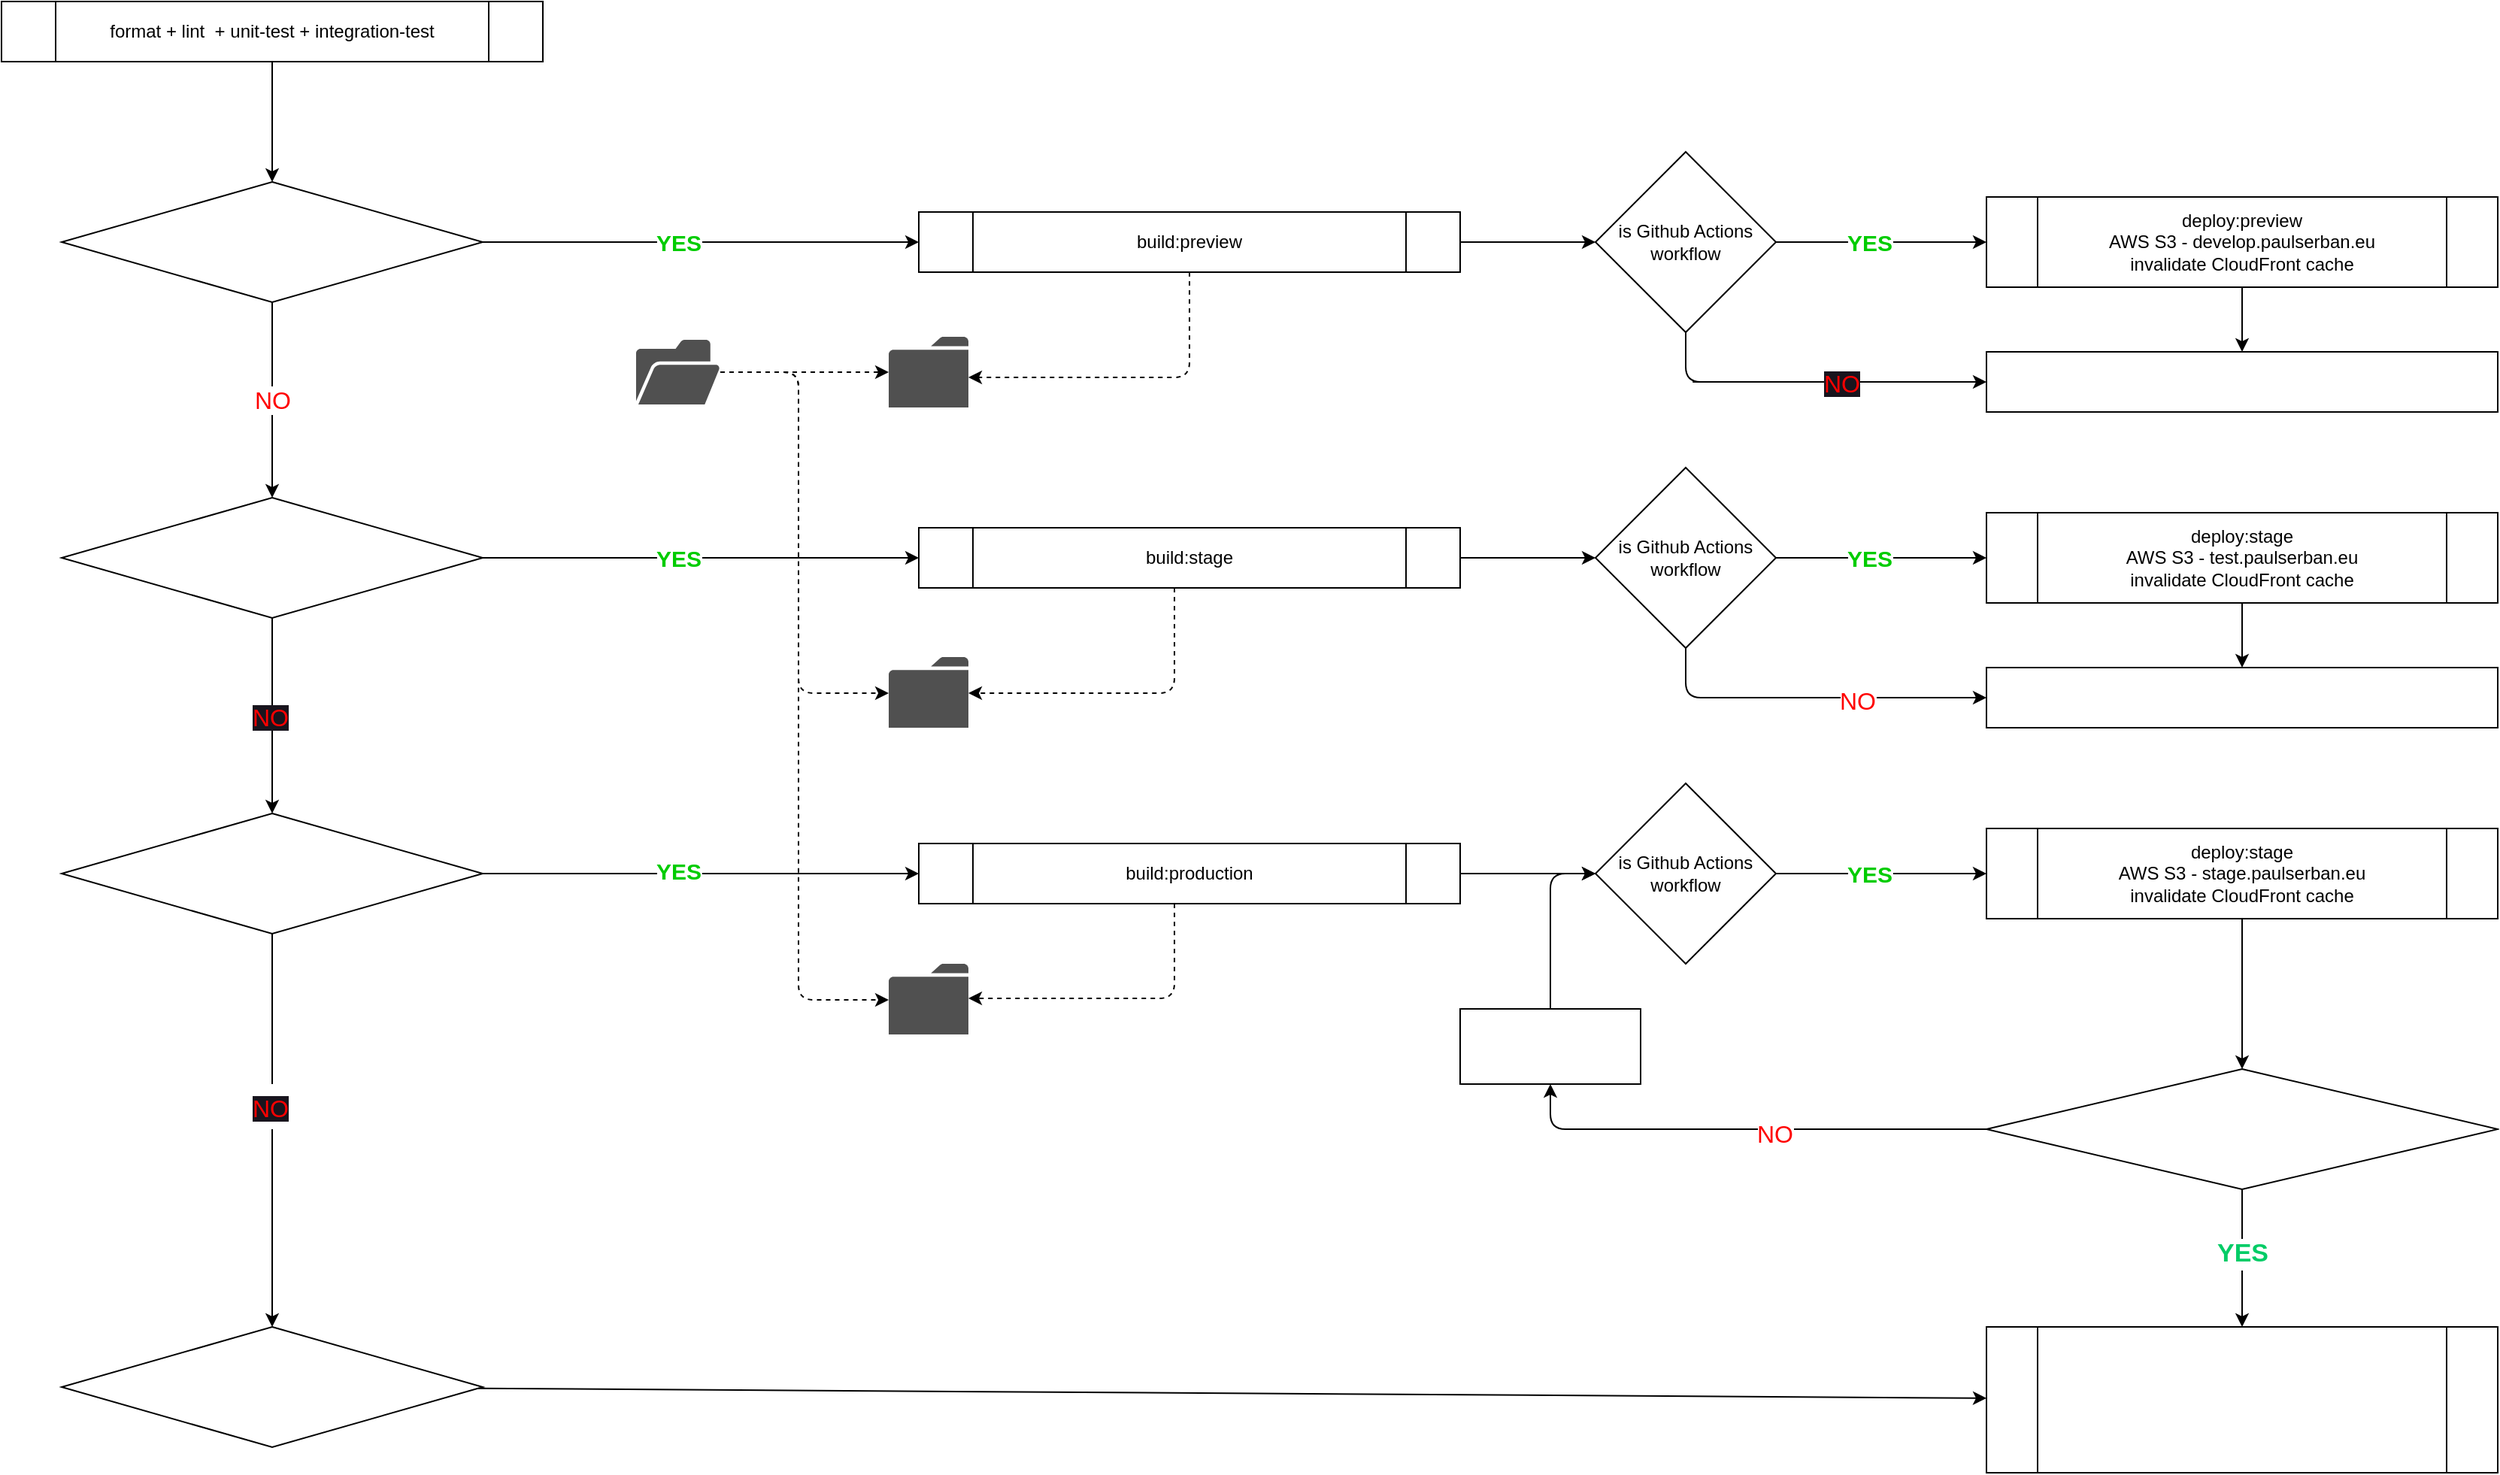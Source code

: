 <mxfile>
    <diagram id="je0cn8M5hWNSztoXmcah" name="Page-1">
        <mxGraphModel dx="1212" dy="688" grid="1" gridSize="10" guides="1" tooltips="1" connect="1" arrows="1" fold="1" page="1" pageScale="1" pageWidth="1169" pageHeight="827" math="0" shadow="0">
            <root>
                <mxCell id="0"/>
                <mxCell id="1" parent="0"/>
                <mxCell id="26" style="edgeStyle=orthogonalEdgeStyle;html=1;entryX=0.5;entryY=0;entryDx=0;entryDy=0;fontSize=16;fontColor=#FFFFFF;elbow=vertical;" parent="1" source="2" target="25" edge="1">
                    <mxGeometry relative="1" as="geometry"/>
                </mxCell>
                <mxCell id="2" value="format + lint&amp;nbsp; + unit-test + integration-test" style="shape=process;whiteSpace=wrap;html=1;backgroundOutline=1;" parent="1" vertex="1">
                    <mxGeometry x="120" y="30" width="360" height="40" as="geometry"/>
                </mxCell>
                <mxCell id="117" style="edgeStyle=orthogonalEdgeStyle;html=1;fontSize=16;fontColor=#FFFFFF;elbow=vertical;" parent="1" source="3" target="12" edge="1">
                    <mxGeometry relative="1" as="geometry"/>
                </mxCell>
                <mxCell id="3" value="deploy:preview&lt;br&gt;AWS S3 - develop.paulserban.eu&lt;br&gt;invalidate CloudFront cache" style="shape=process;whiteSpace=wrap;html=1;backgroundOutline=1;" parent="1" vertex="1">
                    <mxGeometry x="1440" y="160" width="340" height="60" as="geometry"/>
                </mxCell>
                <mxCell id="34" style="edgeStyle=orthogonalEdgeStyle;html=1;fontSize=16;fontColor=#FFFFFF;elbow=vertical;" parent="1" source="4" target="7" edge="1">
                    <mxGeometry relative="1" as="geometry"/>
                </mxCell>
                <mxCell id="36" style="edgeStyle=orthogonalEdgeStyle;html=1;fontSize=16;fontColor=#FFFFFF;elbow=vertical;dashed=1;" parent="1" source="4" target="48" edge="1">
                    <mxGeometry relative="1" as="geometry">
                        <mxPoint x="800.0" y="300" as="targetPoint"/>
                        <Array as="points">
                            <mxPoint x="910" y="280"/>
                        </Array>
                    </mxGeometry>
                </mxCell>
                <mxCell id="4" value="build:preview" style="shape=process;whiteSpace=wrap;html=1;backgroundOutline=1;" parent="1" vertex="1">
                    <mxGeometry x="730" y="170" width="360" height="40" as="geometry"/>
                </mxCell>
                <mxCell id="9" style="edgeStyle=none;html=1;" parent="1" source="7" target="3" edge="1">
                    <mxGeometry relative="1" as="geometry"/>
                </mxCell>
                <mxCell id="10" value="&lt;font style=&quot;font-size: 15px;&quot; color=&quot;#00cc00&quot;&gt;&lt;b&gt;YES&lt;/b&gt;&lt;/font&gt;" style="edgeLabel;html=1;align=center;verticalAlign=middle;resizable=0;points=[];" parent="9" vertex="1" connectable="0">
                    <mxGeometry x="-0.118" relative="1" as="geometry">
                        <mxPoint as="offset"/>
                    </mxGeometry>
                </mxCell>
                <mxCell id="58" style="edgeStyle=orthogonalEdgeStyle;html=1;entryX=0;entryY=0.5;entryDx=0;entryDy=0;fontSize=16;fontColor=#FFFFFF;elbow=vertical;startArrow=none;" parent="1" source="126" target="12" edge="1">
                    <mxGeometry relative="1" as="geometry">
                        <Array as="points">
                            <mxPoint x="1240" y="283"/>
                        </Array>
                    </mxGeometry>
                </mxCell>
                <mxCell id="7" value="is Github Actions workflow" style="rhombus;whiteSpace=wrap;html=1;" parent="1" vertex="1">
                    <mxGeometry x="1180" y="130" width="120" height="120" as="geometry"/>
                </mxCell>
                <mxCell id="12" value="&lt;font style=&quot;font-size: 12px;&quot; color=&quot;#ffffff&quot;&gt;e2e tests w. Cypress&lt;/font&gt;" style="whiteSpace=wrap;html=1;labelBackgroundColor=none;fontSize=15;fontColor=#00CC00;labelBorderColor=none;" parent="1" vertex="1">
                    <mxGeometry x="1440" y="263" width="340" height="40" as="geometry"/>
                </mxCell>
                <mxCell id="30" value="&lt;span style=&quot;color: rgb(255, 0, 0);&quot;&gt;NO&lt;/span&gt;" style="edgeStyle=orthogonalEdgeStyle;html=1;entryX=0.5;entryY=0;entryDx=0;entryDy=0;fontSize=16;fontColor=#FFFFFF;elbow=vertical;" parent="1" source="25" target="28" edge="1">
                    <mxGeometry relative="1" as="geometry"/>
                </mxCell>
                <mxCell id="32" style="edgeStyle=orthogonalEdgeStyle;html=1;fontSize=16;fontColor=#FFFFFF;elbow=vertical;" parent="1" source="25" target="4" edge="1">
                    <mxGeometry relative="1" as="geometry"/>
                </mxCell>
                <mxCell id="25" value="is&lt;br&gt;branch == develop" style="rhombus;whiteSpace=wrap;html=1;labelBackgroundColor=none;labelBorderColor=none;fontSize=16;fontColor=#FFFFFF;" parent="1" vertex="1">
                    <mxGeometry x="160" y="150" width="280" height="80" as="geometry"/>
                </mxCell>
                <mxCell id="31" style="edgeStyle=orthogonalEdgeStyle;html=1;entryX=0.5;entryY=0;entryDx=0;entryDy=0;fontSize=16;fontColor=#FFFFFF;elbow=vertical;" parent="1" source="28" target="29" edge="1">
                    <mxGeometry relative="1" as="geometry"/>
                </mxCell>
                <mxCell id="40" style="edgeStyle=orthogonalEdgeStyle;html=1;fontSize=16;fontColor=#FFFFFF;elbow=vertical;" parent="1" source="28" target="39" edge="1">
                    <mxGeometry relative="1" as="geometry"/>
                </mxCell>
                <mxCell id="28" value="is&lt;br&gt;branch == release" style="rhombus;whiteSpace=wrap;html=1;labelBackgroundColor=none;labelBorderColor=none;fontSize=16;fontColor=#FFFFFF;" parent="1" vertex="1">
                    <mxGeometry x="160" y="360" width="280" height="80" as="geometry"/>
                </mxCell>
                <mxCell id="42" style="edgeStyle=orthogonalEdgeStyle;html=1;entryX=0;entryY=0.5;entryDx=0;entryDy=0;fontSize=16;fontColor=#FFFFFF;elbow=vertical;" parent="1" source="29" target="41" edge="1">
                    <mxGeometry relative="1" as="geometry"/>
                </mxCell>
                <mxCell id="121" style="edgeStyle=none;html=1;startArrow=none;" edge="1" parent="1" source="124" target="120">
                    <mxGeometry relative="1" as="geometry"/>
                </mxCell>
                <mxCell id="29" value="is&lt;br&gt;branch == main" style="rhombus;whiteSpace=wrap;html=1;labelBackgroundColor=none;labelBorderColor=none;fontSize=16;fontColor=#FFFFFF;" parent="1" vertex="1">
                    <mxGeometry x="160" y="570" width="280" height="80" as="geometry"/>
                </mxCell>
                <mxCell id="37" value="&lt;font style=&quot;font-size: 15px;&quot; color=&quot;#00cc00&quot;&gt;&lt;b&gt;YES&lt;/b&gt;&lt;/font&gt;" style="edgeLabel;html=1;align=center;verticalAlign=middle;resizable=0;points=[];" parent="1" vertex="1" connectable="0">
                    <mxGeometry x="570.001" y="190" as="geometry"/>
                </mxCell>
                <mxCell id="81" style="edgeStyle=orthogonalEdgeStyle;html=1;fontSize=16;fontColor=#FFFFFF;elbow=vertical;" parent="1" source="39" target="69" edge="1">
                    <mxGeometry relative="1" as="geometry"/>
                </mxCell>
                <mxCell id="96" style="edgeStyle=orthogonalEdgeStyle;html=1;dashed=1;fontSize=16;fontColor=#FFFFFF;elbow=vertical;" parent="1" source="39" target="51" edge="1">
                    <mxGeometry relative="1" as="geometry">
                        <Array as="points">
                            <mxPoint x="900" y="490"/>
                        </Array>
                    </mxGeometry>
                </mxCell>
                <mxCell id="39" value="build:stage" style="shape=process;whiteSpace=wrap;html=1;backgroundOutline=1;" parent="1" vertex="1">
                    <mxGeometry x="730" y="380" width="360" height="40" as="geometry"/>
                </mxCell>
                <mxCell id="95" style="edgeStyle=orthogonalEdgeStyle;html=1;fontSize=16;fontColor=#FFFFFF;elbow=vertical;" parent="1" source="41" target="93" edge="1">
                    <mxGeometry relative="1" as="geometry"/>
                </mxCell>
                <mxCell id="97" style="edgeStyle=orthogonalEdgeStyle;html=1;dashed=1;fontSize=16;fontColor=#FFFFFF;elbow=vertical;" parent="1" source="41" target="52" edge="1">
                    <mxGeometry relative="1" as="geometry">
                        <Array as="points">
                            <mxPoint x="900" y="693"/>
                        </Array>
                    </mxGeometry>
                </mxCell>
                <mxCell id="41" value="build:production" style="shape=process;whiteSpace=wrap;html=1;backgroundOutline=1;" parent="1" vertex="1">
                    <mxGeometry x="730" y="590" width="360" height="40" as="geometry"/>
                </mxCell>
                <mxCell id="43" value="&lt;font style=&quot;font-size: 15px;&quot; color=&quot;#00cc00&quot;&gt;&lt;b&gt;YES&lt;/b&gt;&lt;/font&gt;" style="edgeLabel;html=1;align=center;verticalAlign=middle;resizable=0;points=[];" parent="1" vertex="1" connectable="0">
                    <mxGeometry x="570.001" y="400" as="geometry"/>
                </mxCell>
                <mxCell id="44" value="&lt;font style=&quot;font-size: 15px;&quot; color=&quot;#00cc00&quot;&gt;&lt;b&gt;YES&lt;/b&gt;&lt;/font&gt;" style="edgeLabel;html=1;align=center;verticalAlign=middle;resizable=0;points=[];" parent="1" vertex="1" connectable="0">
                    <mxGeometry x="570.001" y="616" as="geometry">
                        <mxPoint y="-8" as="offset"/>
                    </mxGeometry>
                </mxCell>
                <mxCell id="50" style="edgeStyle=orthogonalEdgeStyle;html=1;dashed=1;fontSize=16;fontColor=#FFFFFF;elbow=vertical;" parent="1" source="47" target="48" edge="1">
                    <mxGeometry relative="1" as="geometry"/>
                </mxCell>
                <mxCell id="82" style="edgeStyle=orthogonalEdgeStyle;html=1;fontSize=16;fontColor=#FFFFFF;elbow=vertical;dashed=1;" parent="1" source="47" target="51" edge="1">
                    <mxGeometry relative="1" as="geometry">
                        <Array as="points">
                            <mxPoint x="650" y="277"/>
                            <mxPoint x="650" y="490"/>
                        </Array>
                    </mxGeometry>
                </mxCell>
                <mxCell id="83" style="edgeStyle=orthogonalEdgeStyle;html=1;dashed=1;fontSize=16;fontColor=#FFFFFF;elbow=vertical;" parent="1" source="47" target="52" edge="1">
                    <mxGeometry relative="1" as="geometry">
                        <Array as="points">
                            <mxPoint x="650" y="277"/>
                            <mxPoint x="650" y="694"/>
                        </Array>
                    </mxGeometry>
                </mxCell>
                <mxCell id="47" value="/content" style="sketch=0;pointerEvents=1;shadow=0;dashed=0;html=1;strokeColor=none;fillColor=#505050;labelPosition=center;verticalLabelPosition=bottom;verticalAlign=top;outlineConnect=0;align=center;shape=mxgraph.office.concepts.folder_open;labelBackgroundColor=none;labelBorderColor=none;fontSize=16;fontColor=#FFFFFF;" parent="1" vertex="1">
                    <mxGeometry x="542" y="255" width="56" height="43" as="geometry"/>
                </mxCell>
                <mxCell id="48" value="/mock" style="sketch=0;pointerEvents=1;shadow=0;dashed=0;html=1;strokeColor=none;fillColor=#505050;labelPosition=center;verticalLabelPosition=bottom;verticalAlign=top;outlineConnect=0;align=center;shape=mxgraph.office.concepts.folder;labelBackgroundColor=none;labelBorderColor=none;fontSize=16;fontColor=#FFFFFF;" parent="1" vertex="1">
                    <mxGeometry x="710" y="253" width="53" height="47" as="geometry"/>
                </mxCell>
                <mxCell id="51" value="/test" style="sketch=0;pointerEvents=1;shadow=0;dashed=0;html=1;strokeColor=none;fillColor=#505050;labelPosition=center;verticalLabelPosition=bottom;verticalAlign=top;outlineConnect=0;align=center;shape=mxgraph.office.concepts.folder;labelBackgroundColor=none;labelBorderColor=none;fontSize=16;fontColor=#FFFFFF;" parent="1" vertex="1">
                    <mxGeometry x="710" y="466" width="53" height="47" as="geometry"/>
                </mxCell>
                <mxCell id="52" value="/prod" style="sketch=0;pointerEvents=1;shadow=0;dashed=0;html=1;strokeColor=none;fillColor=#505050;labelPosition=center;verticalLabelPosition=bottom;verticalAlign=top;outlineConnect=0;align=center;shape=mxgraph.office.concepts.folder;labelBackgroundColor=none;labelBorderColor=none;fontSize=16;fontColor=#FFFFFF;" parent="1" vertex="1">
                    <mxGeometry x="710" y="670" width="53" height="47" as="geometry"/>
                </mxCell>
                <mxCell id="118" style="edgeStyle=orthogonalEdgeStyle;html=1;entryX=0.5;entryY=0;entryDx=0;entryDy=0;fontSize=16;fontColor=#FFFFFF;elbow=vertical;" parent="1" source="62" target="70" edge="1">
                    <mxGeometry relative="1" as="geometry"/>
                </mxCell>
                <mxCell id="62" value="deploy:stage&lt;br&gt;AWS S3 - test.paulserban.eu&lt;br&gt;invalidate CloudFront cache" style="shape=process;whiteSpace=wrap;html=1;backgroundOutline=1;" parent="1" vertex="1">
                    <mxGeometry x="1440" y="370" width="340" height="60" as="geometry"/>
                </mxCell>
                <mxCell id="65" style="edgeStyle=none;html=1;" parent="1" source="69" target="62" edge="1">
                    <mxGeometry relative="1" as="geometry"/>
                </mxCell>
                <mxCell id="66" value="&lt;font style=&quot;font-size: 15px;&quot; color=&quot;#00cc00&quot;&gt;&lt;b&gt;YES&lt;/b&gt;&lt;/font&gt;" style="edgeLabel;html=1;align=center;verticalAlign=middle;resizable=0;points=[];" parent="65" vertex="1" connectable="0">
                    <mxGeometry x="-0.118" relative="1" as="geometry">
                        <mxPoint as="offset"/>
                    </mxGeometry>
                </mxCell>
                <mxCell id="67" style="edgeStyle=orthogonalEdgeStyle;html=1;entryX=0;entryY=0.5;entryDx=0;entryDy=0;fontSize=16;fontColor=#FFFFFF;elbow=vertical;" parent="1" source="69" target="70" edge="1">
                    <mxGeometry relative="1" as="geometry">
                        <Array as="points">
                            <mxPoint x="1240" y="493"/>
                        </Array>
                    </mxGeometry>
                </mxCell>
                <mxCell id="68" value="NO" style="edgeLabel;html=1;align=center;verticalAlign=middle;resizable=0;points=[];fontSize=16;fontColor=#FF0000;" parent="67" vertex="1" connectable="0">
                    <mxGeometry x="0.262" y="-2" relative="1" as="geometry">
                        <mxPoint as="offset"/>
                    </mxGeometry>
                </mxCell>
                <mxCell id="69" value="is Github Actions workflow" style="rhombus;whiteSpace=wrap;html=1;" parent="1" vertex="1">
                    <mxGeometry x="1180" y="340" width="120" height="120" as="geometry"/>
                </mxCell>
                <mxCell id="70" value="&lt;font style=&quot;font-size: 12px;&quot; color=&quot;#ffffff&quot;&gt;UAT testing&lt;/font&gt;" style="whiteSpace=wrap;html=1;labelBackgroundColor=none;fontSize=15;fontColor=#00CC00;labelBorderColor=none;" parent="1" vertex="1">
                    <mxGeometry x="1440" y="473" width="340" height="40" as="geometry"/>
                </mxCell>
                <mxCell id="119" style="edgeStyle=orthogonalEdgeStyle;html=1;entryX=0.5;entryY=0;entryDx=0;entryDy=0;fontSize=16;fontColor=#FFFFFF;elbow=vertical;" parent="1" source="86" target="103" edge="1">
                    <mxGeometry relative="1" as="geometry"/>
                </mxCell>
                <mxCell id="86" value="deploy:stage&lt;br&gt;AWS S3 - stage.paulserban.eu&lt;br&gt;invalidate CloudFront cache" style="shape=process;whiteSpace=wrap;html=1;backgroundOutline=1;" parent="1" vertex="1">
                    <mxGeometry x="1440" y="580" width="340" height="60" as="geometry"/>
                </mxCell>
                <mxCell id="89" style="edgeStyle=none;html=1;" parent="1" source="93" target="86" edge="1">
                    <mxGeometry relative="1" as="geometry"/>
                </mxCell>
                <mxCell id="90" value="&lt;font style=&quot;font-size: 15px;&quot; color=&quot;#00cc00&quot;&gt;&lt;b&gt;YES&lt;/b&gt;&lt;/font&gt;" style="edgeLabel;html=1;align=center;verticalAlign=middle;resizable=0;points=[];" parent="89" vertex="1" connectable="0">
                    <mxGeometry x="-0.118" relative="1" as="geometry">
                        <mxPoint as="offset"/>
                    </mxGeometry>
                </mxCell>
                <mxCell id="93" value="is Github Actions workflow" style="rhombus;whiteSpace=wrap;html=1;" parent="1" vertex="1">
                    <mxGeometry x="1180" y="550" width="120" height="120" as="geometry"/>
                </mxCell>
                <mxCell id="99" style="edgeStyle=orthogonalEdgeStyle;html=1;entryX=0;entryY=0.5;entryDx=0;entryDy=0;fontSize=16;fontColor=#FFFFFF;elbow=vertical;" parent="1" source="98" target="93" edge="1">
                    <mxGeometry relative="1" as="geometry">
                        <Array as="points">
                            <mxPoint x="1150" y="610"/>
                        </Array>
                    </mxGeometry>
                </mxCell>
                <mxCell id="98" value="content edit" style="whiteSpace=wrap;html=1;labelBackgroundColor=none;labelBorderColor=none;fontSize=16;fontColor=#FFFFFF;" parent="1" vertex="1">
                    <mxGeometry x="1090" y="700" width="120" height="50" as="geometry"/>
                </mxCell>
                <mxCell id="101" value="Go Live / Deploy to Prod&lt;br&gt;deploy:prod&lt;br&gt;paulserban.eu - www.paulserban.eu&lt;br&gt;invalidate CloudFront cache" style="shape=process;whiteSpace=wrap;html=1;backgroundOutline=1;labelBackgroundColor=none;labelBorderColor=none;fontSize=16;fontColor=#FFFFFF;" parent="1" vertex="1">
                    <mxGeometry x="1440" y="911.5" width="340" height="97" as="geometry"/>
                </mxCell>
                <mxCell id="106" style="edgeStyle=orthogonalEdgeStyle;html=1;entryX=0.5;entryY=1;entryDx=0;entryDy=0;fontSize=16;fontColor=#FFFFFF;elbow=vertical;" parent="1" source="103" target="98" edge="1">
                    <mxGeometry relative="1" as="geometry"/>
                </mxCell>
                <mxCell id="107" value="NO" style="edgeLabel;html=1;align=center;verticalAlign=middle;resizable=0;points=[];fontSize=16;fontColor=#FF0000;" parent="106" vertex="1" connectable="0">
                    <mxGeometry x="-0.118" y="3" relative="1" as="geometry">
                        <mxPoint as="offset"/>
                    </mxGeometry>
                </mxCell>
                <mxCell id="108" style="edgeStyle=orthogonalEdgeStyle;html=1;fontSize=16;fontColor=#FFFFFF;elbow=vertical;" parent="1" source="103" target="101" edge="1">
                    <mxGeometry relative="1" as="geometry">
                        <mxPoint x="1605" y="900" as="targetPoint"/>
                    </mxGeometry>
                </mxCell>
                <mxCell id="109" value="YES" style="edgeLabel;html=1;align=center;verticalAlign=middle;resizable=0;points=[];fontSize=17;fontColor=#00CC66;fontStyle=1" parent="108" vertex="1" connectable="0">
                    <mxGeometry x="0.016" y="1" relative="1" as="geometry">
                        <mxPoint x="-1" y="-4" as="offset"/>
                    </mxGeometry>
                </mxCell>
                <mxCell id="103" value="passed manual checking" style="rhombus;whiteSpace=wrap;html=1;labelBackgroundColor=none;labelBorderColor=none;fontSize=16;fontColor=#FFFFFF;" parent="1" vertex="1">
                    <mxGeometry x="1440" y="740" width="340" height="80" as="geometry"/>
                </mxCell>
                <mxCell id="122" style="edgeStyle=none;html=1;" edge="1" parent="1" source="120" target="101">
                    <mxGeometry relative="1" as="geometry"/>
                </mxCell>
                <mxCell id="120" value="is&lt;br&gt;branch == production" style="rhombus;whiteSpace=wrap;html=1;labelBackgroundColor=none;labelBorderColor=none;fontSize=16;fontColor=#FFFFFF;" vertex="1" parent="1">
                    <mxGeometry x="160" y="911.5" width="280" height="80" as="geometry"/>
                </mxCell>
                <mxCell id="123" value="&lt;meta charset=&quot;utf-8&quot;&gt;&lt;span style=&quot;color: rgb(255, 0, 0); font-family: Helvetica; font-size: 16px; font-style: normal; font-variant-ligatures: normal; font-variant-caps: normal; font-weight: 400; letter-spacing: normal; orphans: 2; text-align: center; text-indent: 0px; text-transform: none; widows: 2; word-spacing: 0px; -webkit-text-stroke-width: 0px; background-color: rgb(24, 20, 29); text-decoration-thickness: initial; text-decoration-style: initial; text-decoration-color: initial; float: none; display: inline !important;&quot;&gt;NO&lt;/span&gt;" style="text;whiteSpace=wrap;html=1;fontColor=#FF0000;" vertex="1" parent="1">
                    <mxGeometry x="285" y="490" width="30" height="30" as="geometry"/>
                </mxCell>
                <mxCell id="125" value="" style="edgeStyle=none;html=1;endArrow=none;" edge="1" parent="1" source="29" target="124">
                    <mxGeometry relative="1" as="geometry">
                        <mxPoint x="300" y="650" as="sourcePoint"/>
                        <mxPoint x="300" y="871.5" as="targetPoint"/>
                    </mxGeometry>
                </mxCell>
                <mxCell id="124" value="&lt;meta charset=&quot;utf-8&quot;&gt;&lt;span style=&quot;color: rgb(255, 0, 0); font-family: Helvetica; font-size: 16px; font-style: normal; font-variant-ligatures: normal; font-variant-caps: normal; font-weight: 400; letter-spacing: normal; orphans: 2; text-align: center; text-indent: 0px; text-transform: none; widows: 2; word-spacing: 0px; -webkit-text-stroke-width: 0px; background-color: rgb(24, 20, 29); text-decoration-thickness: initial; text-decoration-style: initial; text-decoration-color: initial; float: none; display: inline !important;&quot;&gt;NO&lt;/span&gt;" style="text;whiteSpace=wrap;html=1;fontColor=#FF0000;" vertex="1" parent="1">
                    <mxGeometry x="285" y="750" width="30" height="30" as="geometry"/>
                </mxCell>
                <mxCell id="129" value="" style="edgeStyle=orthogonalEdgeStyle;html=1;entryX=0;entryY=0.5;entryDx=0;entryDy=0;fontSize=16;fontColor=#FFFFFF;elbow=vertical;endArrow=none;" edge="1" parent="1" source="7" target="126">
                    <mxGeometry relative="1" as="geometry">
                        <Array as="points">
                            <mxPoint x="1240" y="283"/>
                        </Array>
                        <mxPoint x="1240" y="250" as="sourcePoint"/>
                        <mxPoint x="1440" y="283.0" as="targetPoint"/>
                    </mxGeometry>
                </mxCell>
                <mxCell id="126" value="&lt;meta charset=&quot;utf-8&quot;&gt;&lt;span style=&quot;color: rgb(255, 0, 0); font-family: Helvetica; font-size: 16px; font-style: normal; font-variant-ligatures: normal; font-variant-caps: normal; font-weight: 400; letter-spacing: normal; orphans: 2; text-align: center; text-indent: 0px; text-transform: none; widows: 2; word-spacing: 0px; -webkit-text-stroke-width: 0px; background-color: rgb(24, 20, 29); text-decoration-thickness: initial; text-decoration-style: initial; text-decoration-color: initial; float: none; display: inline !important;&quot;&gt;NO&lt;/span&gt;" style="text;whiteSpace=wrap;html=1;fontColor=#FF0000;" vertex="1" parent="1">
                    <mxGeometry x="1330" y="268" width="30" height="30" as="geometry"/>
                </mxCell>
            </root>
        </mxGraphModel>
    </diagram>
</mxfile>